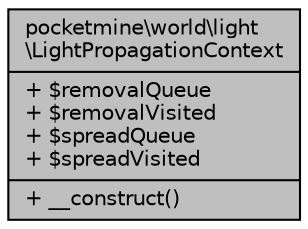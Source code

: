 digraph "pocketmine\world\light\LightPropagationContext"
{
 // INTERACTIVE_SVG=YES
 // LATEX_PDF_SIZE
  edge [fontname="Helvetica",fontsize="10",labelfontname="Helvetica",labelfontsize="10"];
  node [fontname="Helvetica",fontsize="10",shape=record];
  Node1 [label="{pocketmine\\world\\light\l\\LightPropagationContext\n|+ $removalQueue\l+ $removalVisited\l+ $spreadQueue\l+ $spreadVisited\l|+ __construct()\l}",height=0.2,width=0.4,color="black", fillcolor="grey75", style="filled", fontcolor="black",tooltip=" "];
}

